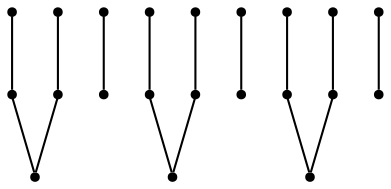 graph {
  node [shape=point,comment="{\"directed\":false,\"doi\":\"10.1007/978-3-642-36763-2_5\",\"figure\":\"? (1)\"}"]

  v0 [pos="862.8798490259867,715.8537308737074"]
  v1 [pos="862.3368009367338,768.3792630166922"]
  v2 [pos="824.8680892882393,683.0391515165763"]
  v3 [pos="824.8680892882393,737.6445505768563"]
  v4 [pos="824.8680892882393,808.4304581909151"]
  v5 [pos="786.9449102835999,769.4211001618347"]
  v6 [pos="787.4838228026235,716.8914983425018"]
  v7 [pos="784.2096441337998,909.3469856618719"]
  v8 [pos="783.6686002055038,961.8776207974652"]
  v9 [pos="746.1998885570094,876.5375092973492"]
  v10 [pos="746.1998885570094,931.1429083576292"]
  v11 [pos="746.1998885570096,1001.9247462953399"]
  v12 [pos="708.2725739821406,962.9146172533576"]
  v13 [pos="708.8136179104365,910.3888228070144"]
  v14 [pos="712.6372388963299,716.633328249162"]
  v15 [pos="712.0951610754768,769.158606037375"]
  v16 [pos="674.6275469436969,683.818494537259"]
  v17 [pos="674.6275469436971,809.2098012115979"]
  v18 [pos="674.6275469436971,738.4274466157573"]
  v19 [pos="636.6991348521135,770.1994098662573"]
  v20 [pos="637.2412126729666,717.6741320780442"]

  v0 -- v1 [id="-1",pos="862.8798490259867,715.8537308737074 862.3368009367338,768.3792630166922 862.3368009367338,768.3792630166922 862.3368009367338,768.3792630166922"]
  v19 -- v17 [id="-8",pos="636.6991348521135,770.1994098662573 674.6275469436971,809.2098012115979 674.6275469436971,809.2098012115979 674.6275469436971,809.2098012115979"]
  v20 -- v19 [id="-11",pos="637.2412126729666,717.6741320780442 636.6991348521135,770.1994098662573 636.6991348521135,770.1994098662573 636.6991348521135,770.1994098662573"]
  v1 -- v4 [id="-12",pos="862.3368009367338,768.3792630166922 824.8680892882393,808.4304581909151 824.8680892882393,808.4304581909151 824.8680892882393,808.4304581909151"]
  v16 -- v18 [id="-35",pos="674.6275469436969,683.818494537259 674.6275469436971,738.4274466157573 674.6275469436971,738.4274466157573 674.6275469436971,738.4274466157573"]
  v2 -- v3 [id="-51",pos="824.8680892882393,683.0391515165763 824.8680892882393,737.6445505768563 824.8680892882393,737.6445505768563 824.8680892882393,737.6445505768563"]
  v12 -- v11 [id="-68",pos="708.2725739821406,962.9146172533576 746.1998885570096,1001.9247462953399 746.1998885570096,1001.9247462953399 746.1998885570096,1001.9247462953399"]
  v13 -- v12 [id="-70",pos="708.8136179104365,910.3888228070144 708.2725739821406,962.9146172533576 708.2725739821406,962.9146172533576 708.2725739821406,962.9146172533576"]
  v15 -- v17 [id="-72",pos="712.0951610754768,769.158606037375 674.6275469436971,809.2098012115979 674.6275469436971,809.2098012115979 674.6275469436971,809.2098012115979"]
  v14 -- v15 [id="-75",pos="712.6372388963299,716.633328249162 712.0951610754768,769.158606037375 712.0951610754768,769.158606037375 712.0951610754768,769.158606037375"]
  v9 -- v10 [id="-103",pos="746.1998885570094,876.5375092973492 746.1998885570094,931.1429083576292 746.1998885570094,931.1429083576292 746.1998885570094,931.1429083576292"]
  v8 -- v11 [id="-120",pos="783.6686002055038,961.8776207974652 746.1998885570096,1001.9247462953399 746.1998885570096,1001.9247462953399 746.1998885570096,1001.9247462953399"]
  v7 -- v8 [id="-123",pos="784.2096441337998,909.3469856618719 783.6686002055038,961.8776207974652 783.6686002055038,961.8776207974652 783.6686002055038,961.8776207974652"]
  v5 -- v4 [id="-126",pos="786.9449102835999,769.4211001618347 824.8680892882393,808.4304581909151 824.8680892882393,808.4304581909151 824.8680892882393,808.4304581909151"]
  v6 -- v5 [id="-128",pos="787.4838228026235,716.8914983425018 786.9449102835999,769.4211001618347 786.9449102835999,769.4211001618347 786.9449102835999,769.4211001618347"]
}